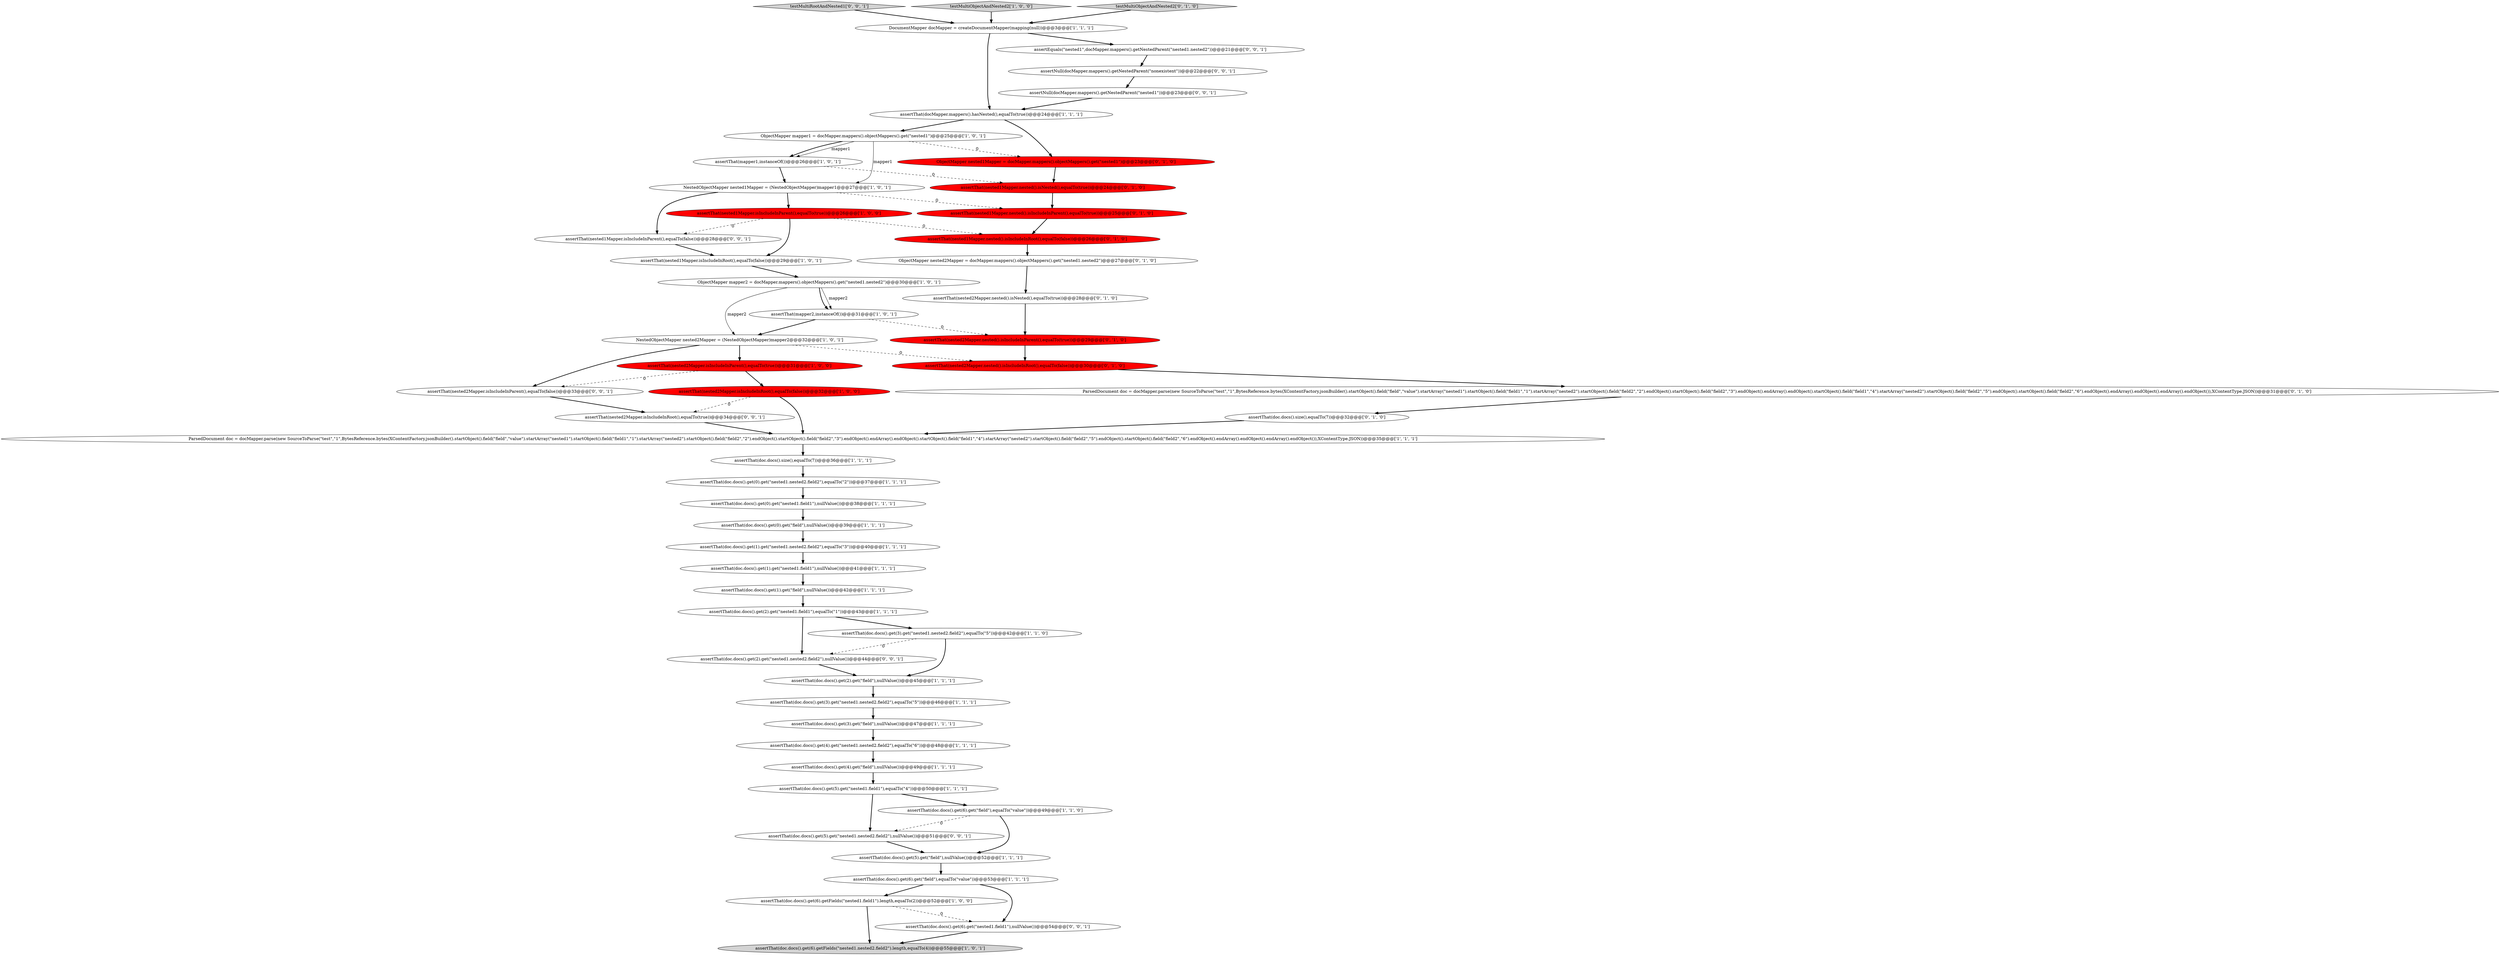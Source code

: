 digraph {
9 [style = filled, label = "assertThat(doc.docs().get(4).get(\"field\"),nullValue())@@@49@@@['1', '1', '1']", fillcolor = white, shape = ellipse image = "AAA0AAABBB1BBB"];
26 [style = filled, label = "assertThat(doc.docs().get(6).getFields(\"nested1.nested2.field2\").length,equalTo(4))@@@55@@@['1', '0', '1']", fillcolor = lightgray, shape = ellipse image = "AAA0AAABBB1BBB"];
32 [style = filled, label = "assertThat(docMapper.mappers().hasNested(),equalTo(true))@@@24@@@['1', '1', '1']", fillcolor = white, shape = ellipse image = "AAA0AAABBB1BBB"];
30 [style = filled, label = "assertThat(nested2Mapper.isIncludeInParent(),equalTo(true))@@@31@@@['1', '0', '0']", fillcolor = red, shape = ellipse image = "AAA1AAABBB1BBB"];
35 [style = filled, label = "ParsedDocument doc = docMapper.parse(new SourceToParse(\"test\",\"1\",BytesReference.bytes(XContentFactory.jsonBuilder().startObject().field(\"field\",\"value\").startArray(\"nested1\").startObject().field(\"field1\",\"1\").startArray(\"nested2\").startObject().field(\"field2\",\"2\").endObject().startObject().field(\"field2\",\"3\").endObject().endArray().endObject().startObject().field(\"field1\",\"4\").startArray(\"nested2\").startObject().field(\"field2\",\"5\").endObject().startObject().field(\"field2\",\"6\").endObject().endArray().endObject().endArray().endObject()),XContentType.JSON))@@@31@@@['0', '1', '0']", fillcolor = white, shape = ellipse image = "AAA0AAABBB2BBB"];
0 [style = filled, label = "assertThat(doc.docs().get(1).get(\"nested1.nested2.field2\"),equalTo(\"3\"))@@@40@@@['1', '1', '1']", fillcolor = white, shape = ellipse image = "AAA0AAABBB1BBB"];
12 [style = filled, label = "assertThat(doc.docs().get(6).getFields(\"nested1.field1\").length,equalTo(2))@@@52@@@['1', '0', '0']", fillcolor = white, shape = ellipse image = "AAA0AAABBB1BBB"];
20 [style = filled, label = "assertThat(doc.docs().get(2).get(\"nested1.field1\"),equalTo(\"1\"))@@@43@@@['1', '1', '1']", fillcolor = white, shape = ellipse image = "AAA0AAABBB1BBB"];
28 [style = filled, label = "assertThat(mapper2,instanceOf())@@@31@@@['1', '0', '1']", fillcolor = white, shape = ellipse image = "AAA0AAABBB1BBB"];
39 [style = filled, label = "assertThat(nested2Mapper.nested().isIncludeInParent(),equalTo(true))@@@29@@@['0', '1', '0']", fillcolor = red, shape = ellipse image = "AAA1AAABBB2BBB"];
22 [style = filled, label = "ObjectMapper mapper2 = docMapper.mappers().objectMappers().get(\"nested1.nested2\")@@@30@@@['1', '0', '1']", fillcolor = white, shape = ellipse image = "AAA0AAABBB1BBB"];
38 [style = filled, label = "assertThat(nested1Mapper.nested().isIncludeInRoot(),equalTo(false))@@@26@@@['0', '1', '0']", fillcolor = red, shape = ellipse image = "AAA1AAABBB2BBB"];
51 [style = filled, label = "testMultiRootAndNested1['0', '0', '1']", fillcolor = lightgray, shape = diamond image = "AAA0AAABBB3BBB"];
11 [style = filled, label = "assertThat(doc.docs().get(0).get(\"nested1.field1\"),nullValue())@@@38@@@['1', '1', '1']", fillcolor = white, shape = ellipse image = "AAA0AAABBB1BBB"];
48 [style = filled, label = "assertThat(nested2Mapper.isIncludeInRoot(),equalTo(true))@@@34@@@['0', '0', '1']", fillcolor = white, shape = ellipse image = "AAA0AAABBB3BBB"];
45 [style = filled, label = "assertThat(nested1Mapper.isIncludeInParent(),equalTo(false))@@@28@@@['0', '0', '1']", fillcolor = white, shape = ellipse image = "AAA0AAABBB3BBB"];
15 [style = filled, label = "NestedObjectMapper nested2Mapper = (NestedObjectMapper)mapper2@@@32@@@['1', '0', '1']", fillcolor = white, shape = ellipse image = "AAA0AAABBB1BBB"];
27 [style = filled, label = "assertThat(doc.docs().size(),equalTo(7))@@@36@@@['1', '1', '1']", fillcolor = white, shape = ellipse image = "AAA0AAABBB1BBB"];
25 [style = filled, label = "assertThat(doc.docs().get(0).get(\"nested1.nested2.field2\"),equalTo(\"2\"))@@@37@@@['1', '1', '1']", fillcolor = white, shape = ellipse image = "AAA0AAABBB1BBB"];
1 [style = filled, label = "assertThat(doc.docs().get(4).get(\"nested1.nested2.field2\"),equalTo(\"6\"))@@@48@@@['1', '1', '1']", fillcolor = white, shape = ellipse image = "AAA0AAABBB1BBB"];
46 [style = filled, label = "assertEquals(\"nested1\",docMapper.mappers().getNestedParent(\"nested1.nested2\"))@@@21@@@['0', '0', '1']", fillcolor = white, shape = ellipse image = "AAA0AAABBB3BBB"];
54 [style = filled, label = "assertThat(nested2Mapper.isIncludeInParent(),equalTo(false))@@@33@@@['0', '0', '1']", fillcolor = white, shape = ellipse image = "AAA0AAABBB3BBB"];
36 [style = filled, label = "assertThat(nested1Mapper.nested().isNested(),equalTo(true))@@@24@@@['0', '1', '0']", fillcolor = red, shape = ellipse image = "AAA1AAABBB2BBB"];
44 [style = filled, label = "assertThat(doc.docs().size(),equalTo(7))@@@32@@@['0', '1', '0']", fillcolor = white, shape = ellipse image = "AAA0AAABBB2BBB"];
29 [style = filled, label = "testMultiObjectAndNested2['1', '0', '0']", fillcolor = lightgray, shape = diamond image = "AAA0AAABBB1BBB"];
37 [style = filled, label = "assertThat(nested2Mapper.nested().isNested(),equalTo(true))@@@28@@@['0', '1', '0']", fillcolor = white, shape = ellipse image = "AAA0AAABBB2BBB"];
19 [style = filled, label = "assertThat(doc.docs().get(1).get(\"field\"),nullValue())@@@42@@@['1', '1', '1']", fillcolor = white, shape = ellipse image = "AAA0AAABBB1BBB"];
24 [style = filled, label = "DocumentMapper docMapper = createDocumentMapper(mapping(null))@@@3@@@['1', '1', '1']", fillcolor = white, shape = ellipse image = "AAA0AAABBB1BBB"];
23 [style = filled, label = "assertThat(doc.docs().get(5).get(\"nested1.field1\"),equalTo(\"4\"))@@@50@@@['1', '1', '1']", fillcolor = white, shape = ellipse image = "AAA0AAABBB1BBB"];
53 [style = filled, label = "assertThat(doc.docs().get(2).get(\"nested1.nested2.field2\"),nullValue())@@@44@@@['0', '0', '1']", fillcolor = white, shape = ellipse image = "AAA0AAABBB3BBB"];
14 [style = filled, label = "assertThat(doc.docs().get(6).get(\"field\"),equalTo(\"value\"))@@@53@@@['1', '1', '1']", fillcolor = white, shape = ellipse image = "AAA0AAABBB1BBB"];
52 [style = filled, label = "assertThat(doc.docs().get(5).get(\"nested1.nested2.field2\"),nullValue())@@@51@@@['0', '0', '1']", fillcolor = white, shape = ellipse image = "AAA0AAABBB3BBB"];
10 [style = filled, label = "assertThat(nested1Mapper.isIncludeInRoot(),equalTo(false))@@@29@@@['1', '0', '1']", fillcolor = white, shape = ellipse image = "AAA0AAABBB1BBB"];
13 [style = filled, label = "assertThat(doc.docs().get(5).get(\"field\"),nullValue())@@@52@@@['1', '1', '1']", fillcolor = white, shape = ellipse image = "AAA0AAABBB1BBB"];
33 [style = filled, label = "ObjectMapper mapper1 = docMapper.mappers().objectMappers().get(\"nested1\")@@@25@@@['1', '0', '1']", fillcolor = white, shape = ellipse image = "AAA0AAABBB1BBB"];
8 [style = filled, label = "assertThat(doc.docs().get(1).get(\"nested1.field1\"),nullValue())@@@41@@@['1', '1', '1']", fillcolor = white, shape = ellipse image = "AAA0AAABBB1BBB"];
2 [style = filled, label = "assertThat(doc.docs().get(6).get(\"field\"),equalTo(\"value\"))@@@49@@@['1', '1', '0']", fillcolor = white, shape = ellipse image = "AAA0AAABBB1BBB"];
4 [style = filled, label = "assertThat(doc.docs().get(0).get(\"field\"),nullValue())@@@39@@@['1', '1', '1']", fillcolor = white, shape = ellipse image = "AAA0AAABBB1BBB"];
6 [style = filled, label = "NestedObjectMapper nested1Mapper = (NestedObjectMapper)mapper1@@@27@@@['1', '0', '1']", fillcolor = white, shape = ellipse image = "AAA0AAABBB1BBB"];
7 [style = filled, label = "ParsedDocument doc = docMapper.parse(new SourceToParse(\"test\",\"1\",BytesReference.bytes(XContentFactory.jsonBuilder().startObject().field(\"field\",\"value\").startArray(\"nested1\").startObject().field(\"field1\",\"1\").startArray(\"nested2\").startObject().field(\"field2\",\"2\").endObject().startObject().field(\"field2\",\"3\").endObject().endArray().endObject().startObject().field(\"field1\",\"4\").startArray(\"nested2\").startObject().field(\"field2\",\"5\").endObject().startObject().field(\"field2\",\"6\").endObject().endArray().endObject().endArray().endObject()),XContentType.JSON))@@@35@@@['1', '1', '1']", fillcolor = white, shape = ellipse image = "AAA0AAABBB1BBB"];
34 [style = filled, label = "assertThat(nested2Mapper.nested().isIncludeInRoot(),equalTo(false))@@@30@@@['0', '1', '0']", fillcolor = red, shape = ellipse image = "AAA1AAABBB2BBB"];
41 [style = filled, label = "ObjectMapper nested1Mapper = docMapper.mappers().objectMappers().get(\"nested1\")@@@23@@@['0', '1', '0']", fillcolor = red, shape = ellipse image = "AAA1AAABBB2BBB"];
42 [style = filled, label = "assertThat(nested1Mapper.nested().isIncludeInParent(),equalTo(true))@@@25@@@['0', '1', '0']", fillcolor = red, shape = ellipse image = "AAA1AAABBB2BBB"];
50 [style = filled, label = "assertThat(doc.docs().get(6).get(\"nested1.field1\"),nullValue())@@@54@@@['0', '0', '1']", fillcolor = white, shape = ellipse image = "AAA0AAABBB3BBB"];
5 [style = filled, label = "assertThat(nested1Mapper.isIncludeInParent(),equalTo(true))@@@26@@@['1', '0', '0']", fillcolor = red, shape = ellipse image = "AAA1AAABBB1BBB"];
47 [style = filled, label = "assertNull(docMapper.mappers().getNestedParent(\"nested1\"))@@@23@@@['0', '0', '1']", fillcolor = white, shape = ellipse image = "AAA0AAABBB3BBB"];
40 [style = filled, label = "ObjectMapper nested2Mapper = docMapper.mappers().objectMappers().get(\"nested1.nested2\")@@@27@@@['0', '1', '0']", fillcolor = white, shape = ellipse image = "AAA0AAABBB2BBB"];
49 [style = filled, label = "assertNull(docMapper.mappers().getNestedParent(\"nonexistent\"))@@@22@@@['0', '0', '1']", fillcolor = white, shape = ellipse image = "AAA0AAABBB3BBB"];
3 [style = filled, label = "assertThat(doc.docs().get(3).get(\"nested1.nested2.field2\"),equalTo(\"5\"))@@@46@@@['1', '1', '1']", fillcolor = white, shape = ellipse image = "AAA0AAABBB1BBB"];
16 [style = filled, label = "assertThat(doc.docs().get(2).get(\"field\"),nullValue())@@@45@@@['1', '1', '1']", fillcolor = white, shape = ellipse image = "AAA0AAABBB1BBB"];
18 [style = filled, label = "assertThat(doc.docs().get(3).get(\"nested1.nested2.field2\"),equalTo(\"5\"))@@@42@@@['1', '1', '0']", fillcolor = white, shape = ellipse image = "AAA0AAABBB1BBB"];
17 [style = filled, label = "assertThat(mapper1,instanceOf())@@@26@@@['1', '0', '1']", fillcolor = white, shape = ellipse image = "AAA0AAABBB1BBB"];
31 [style = filled, label = "assertThat(nested2Mapper.isIncludeInRoot(),equalTo(false))@@@32@@@['1', '0', '0']", fillcolor = red, shape = ellipse image = "AAA1AAABBB1BBB"];
21 [style = filled, label = "assertThat(doc.docs().get(3).get(\"field\"),nullValue())@@@47@@@['1', '1', '1']", fillcolor = white, shape = ellipse image = "AAA0AAABBB1BBB"];
43 [style = filled, label = "testMultiObjectAndNested2['0', '1', '0']", fillcolor = lightgray, shape = diamond image = "AAA0AAABBB2BBB"];
50->26 [style = bold, label=""];
10->22 [style = bold, label=""];
16->3 [style = bold, label=""];
5->10 [style = bold, label=""];
33->17 [style = solid, label="mapper1"];
22->15 [style = solid, label="mapper2"];
24->46 [style = bold, label=""];
15->34 [style = dashed, label="0"];
28->15 [style = bold, label=""];
35->44 [style = bold, label=""];
17->6 [style = bold, label=""];
18->53 [style = dashed, label="0"];
8->19 [style = bold, label=""];
39->34 [style = bold, label=""];
19->20 [style = bold, label=""];
51->24 [style = bold, label=""];
46->49 [style = bold, label=""];
11->4 [style = bold, label=""];
24->32 [style = bold, label=""];
15->54 [style = bold, label=""];
44->7 [style = bold, label=""];
54->48 [style = bold, label=""];
6->42 [style = dashed, label="0"];
22->28 [style = bold, label=""];
28->39 [style = dashed, label="0"];
31->48 [style = dashed, label="0"];
15->30 [style = bold, label=""];
12->26 [style = bold, label=""];
2->52 [style = dashed, label="0"];
20->53 [style = bold, label=""];
52->13 [style = bold, label=""];
33->41 [style = dashed, label="0"];
31->7 [style = bold, label=""];
32->33 [style = bold, label=""];
1->9 [style = bold, label=""];
4->0 [style = bold, label=""];
2->13 [style = bold, label=""];
49->47 [style = bold, label=""];
20->18 [style = bold, label=""];
9->23 [style = bold, label=""];
6->5 [style = bold, label=""];
22->28 [style = solid, label="mapper2"];
41->36 [style = bold, label=""];
47->32 [style = bold, label=""];
30->54 [style = dashed, label="0"];
30->31 [style = bold, label=""];
25->11 [style = bold, label=""];
43->24 [style = bold, label=""];
23->52 [style = bold, label=""];
5->45 [style = dashed, label="0"];
14->12 [style = bold, label=""];
21->1 [style = bold, label=""];
33->6 [style = solid, label="mapper1"];
0->8 [style = bold, label=""];
14->50 [style = bold, label=""];
7->27 [style = bold, label=""];
53->16 [style = bold, label=""];
3->21 [style = bold, label=""];
48->7 [style = bold, label=""];
32->41 [style = bold, label=""];
5->38 [style = dashed, label="0"];
23->2 [style = bold, label=""];
34->35 [style = bold, label=""];
17->36 [style = dashed, label="0"];
29->24 [style = bold, label=""];
38->40 [style = bold, label=""];
6->45 [style = bold, label=""];
12->50 [style = dashed, label="0"];
13->14 [style = bold, label=""];
27->25 [style = bold, label=""];
42->38 [style = bold, label=""];
37->39 [style = bold, label=""];
45->10 [style = bold, label=""];
36->42 [style = bold, label=""];
40->37 [style = bold, label=""];
33->17 [style = bold, label=""];
18->16 [style = bold, label=""];
}

